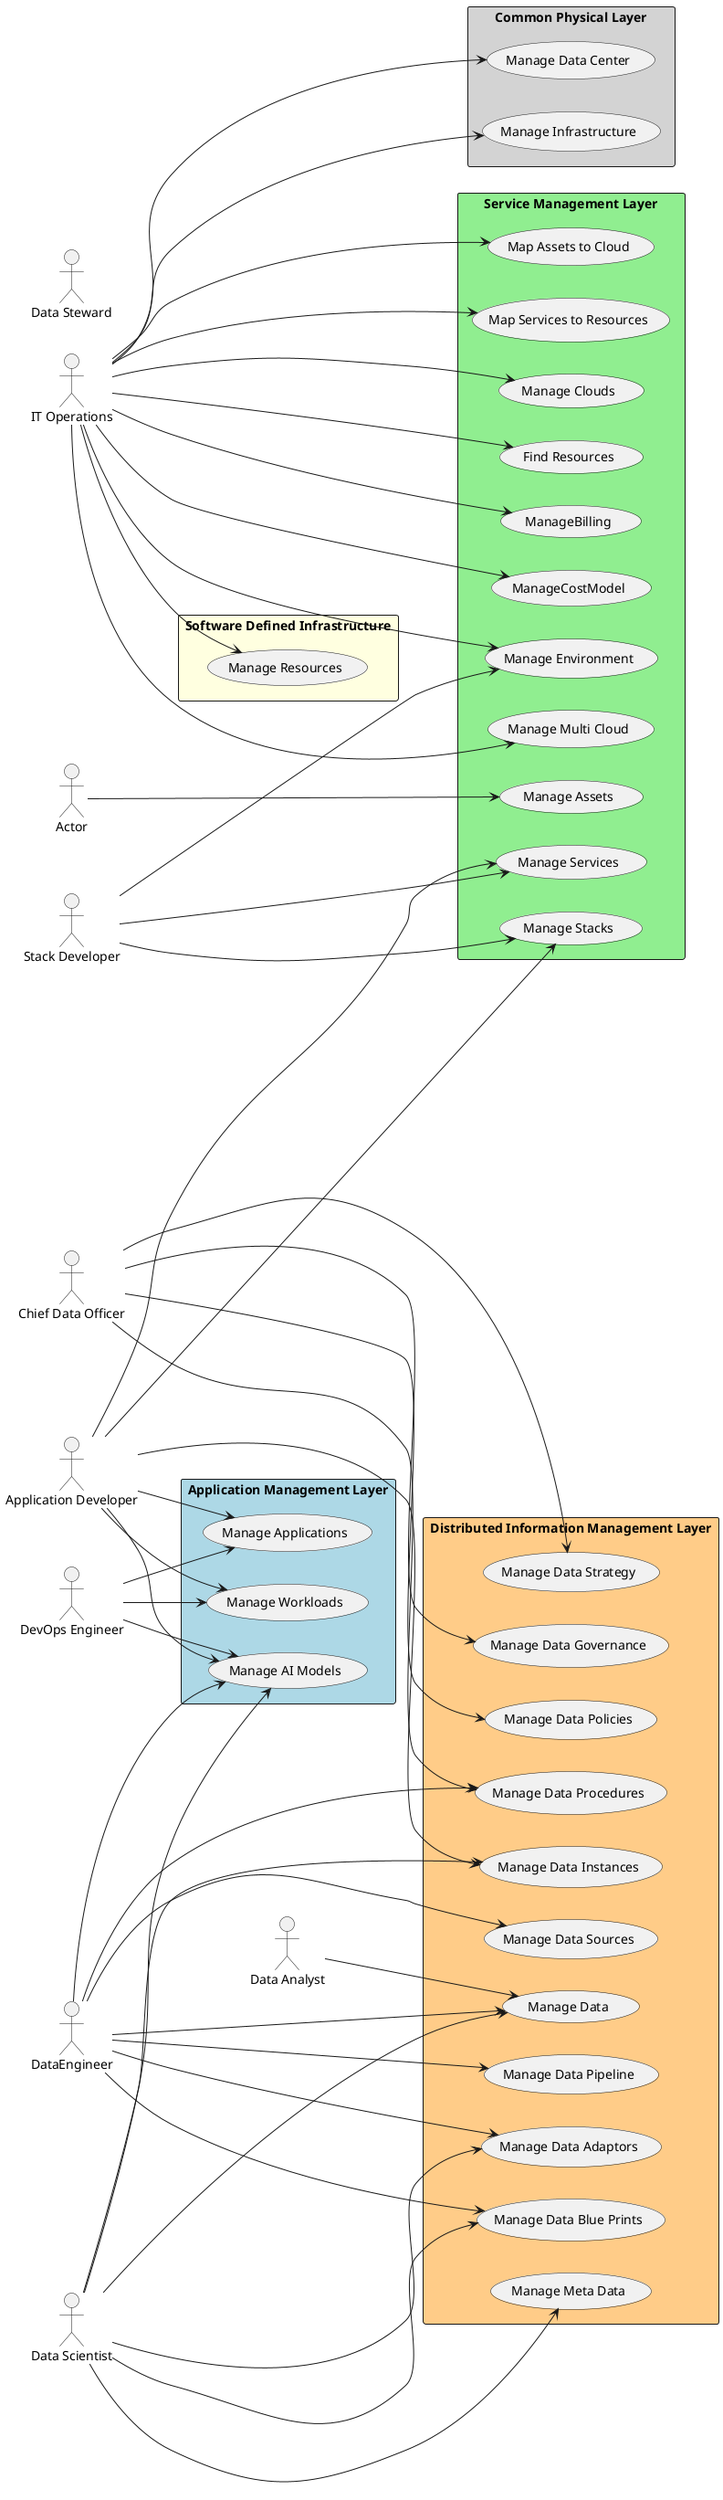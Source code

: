 @startuml

left to right direction

Actor "Actor" as Actor

Actor "Application Developer" as ApplicationDeveloper

Actor "Chief Data Officer" as ChiefDataOfficer

Actor "Data Analyst" as DataAnalyst

Actor "DataEngineer" as DataEngineer

Actor "Data Scientist" as DataScientist

Actor "Data Steward" as DataSteward

Actor "DevOps Engineer" as DevOpsEngineer

Actor "IT Operations" as ITOperations

Actor "Stack Developer" as StackDeveloper



rectangle "Service Management Layer" as sml  #lightgreen {
        usecase "Manage Assets" as ManageAssets
    
        Actor ---> ManageAssets
        

}

rectangle "Application Management Layer" as aml  #lightblue {
        usecase "Manage AI Models" as ManageAIModels
    
        DataScientist --> ManageAIModels
        
        DevOpsEngineer --> ManageAIModels
        
        ApplicationDeveloper --> ManageAIModels
        
        DataEngineer --> ManageAIModels
        
    usecase "Manage Applications" as ManageApplications
    
        DevOpsEngineer --> ManageApplications
        
        ApplicationDeveloper --> ManageApplications
        
    usecase "Manage Workloads" as ManageWorkloads
    
        ApplicationDeveloper --> ManageWorkloads
        
        DevOpsEngineer --> ManageWorkloads
        

}

rectangle "Distributed Information Management Layer" as diml  #ffcc88 {
        usecase "Manage Data Instances" as ManageDataInstances
    
        DataScientist ---> ManageDataInstances
        
        ApplicationDeveloper ---> ManageDataInstances
        

}

rectangle "Service Management Layer" as sml  #lightgreen {
        usecase "Manage Stacks" as ManageStacks
    
        StackDeveloper --> ManageStacks
        
        ApplicationDeveloper --> ManageStacks
        

}

rectangle "Service Management Layer" as sml  #lightgreen {
        usecase "Manage Services" as ManageServices
    
        StackDeveloper ---> ManageServices
        
        ApplicationDeveloper ---> ManageServices
        
    usecase "Manage Clouds" as ManageClouds
    
        ITOperations ---> ManageClouds
        

}

rectangle "Distributed Information Management Layer" as diml  #ffcc88 {
        usecase "Manage Data Procedures" as ManageDataProcedures
    
        DataEngineer --> ManageDataProcedures
        
        ChiefDataOfficer --> ManageDataProcedures
        
    usecase "Manage Data Adaptors" as ManageDataAdaptors
    
        DataEngineer --> ManageDataAdaptors
        
        DataScientist --> ManageDataAdaptors
        
    usecase "Manage Data Blue Prints" as ManageDataBluePrints
    
        DataEngineer --> ManageDataBluePrints
        
        DataScientist --> ManageDataBluePrints
        
    usecase "Manage Data Pipeline" as ManageDataPipeline
    
        DataEngineer --> ManageDataPipeline
        
    usecase "Manage Meta Data" as ManageMetaData
    
        DataScientist --> ManageMetaData
        

}

rectangle "Distributed Information Management Layer" as diml  #ffcc88 {
        usecase "Manage Data Governance" as ManageDataGovernance
    
        ChiefDataOfficer ---> ManageDataGovernance
        
    usecase "Manage Data Policies" as ManageDataPolicies
    
        ChiefDataOfficer ---> ManageDataPolicies
        
    usecase "Manage Data Strategy" as ManageDataStrategy
    
        ChiefDataOfficer ---> ManageDataStrategy
        
    usecase "Manage Data Sources" as ManageDataSources
    
        DataEngineer ---> ManageDataSources
        

}

rectangle "Distributed Information Management Layer" as diml  #ffcc88 {
        usecase "Manage Data" as ManageData
    
        DataScientist --> ManageData
        
        DataAnalyst --> ManageData
        
        DataEngineer --> ManageData
        

}

rectangle "Common Physical Layer" as cpl  #lightgray {
        usecase "Manage Data Center" as ManageDataCenter
    
        ITOperations ---> ManageDataCenter
        
    usecase "Manage Infrastructure" as ManageInfrastructure
    
        ITOperations ---> ManageInfrastructure
        

}

rectangle "Service Management Layer" as sml  #lightgreen {
        usecase "Find Resources" as FindResources
    
        ITOperations --> FindResources
        
    usecase "ManageBilling" as ManageBilling
    
        ITOperations --> ManageBilling
        
    usecase "ManageCostModel" as ManageCostModel
    
        ITOperations --> ManageCostModel
        
    usecase "Manage Multi Cloud" as ManageMultiCloud
    
        ITOperations --> ManageMultiCloud
        
    usecase "Map Assets to Cloud" as MapAssetstoCloud
    
        ITOperations --> MapAssetstoCloud
        
    usecase "Map Services to Resources" as MapServicestoResources
    
        ITOperations --> MapServicestoResources
        

}

rectangle "Service Management Layer" as sml  #lightgreen {
        usecase "Manage Environment" as ManageEnvironment
    
        ITOperations ---> ManageEnvironment
        
        StackDeveloper ---> ManageEnvironment
        

}

rectangle "Software Defined Infrastructure" as sdi  #lightyellow {
        usecase "Manage Resources" as ManageResources
    
        ITOperations --> ManageResources
        

}


@enduml
